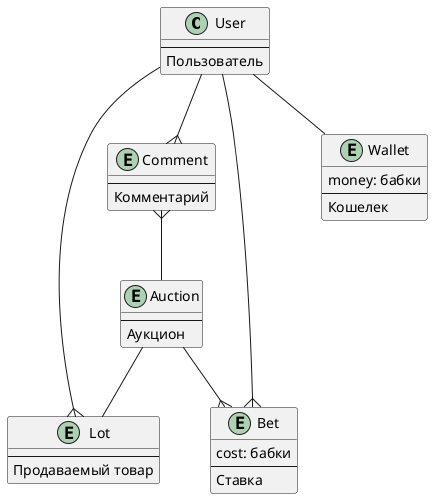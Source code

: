 @startuml glossery

class User {
    ----
    Пользователь
}

entity Lot {
    ---
    Продаваемый товар
}

entity Auction {
    ---
    Аукцион
}

entity Bet {
    cost: бабки
    ---
    Ставка
}

entity Comment {
    ---
    Комментарий
}

entity Wallet {
    money: бабки
    ---
    Кошелек
}

Auction --{ Bet
User --{ Bet
User --{ Lot
Auction -- Lot
Comment }-- Auction
User --{ Comment
User -- Wallet
@enduml